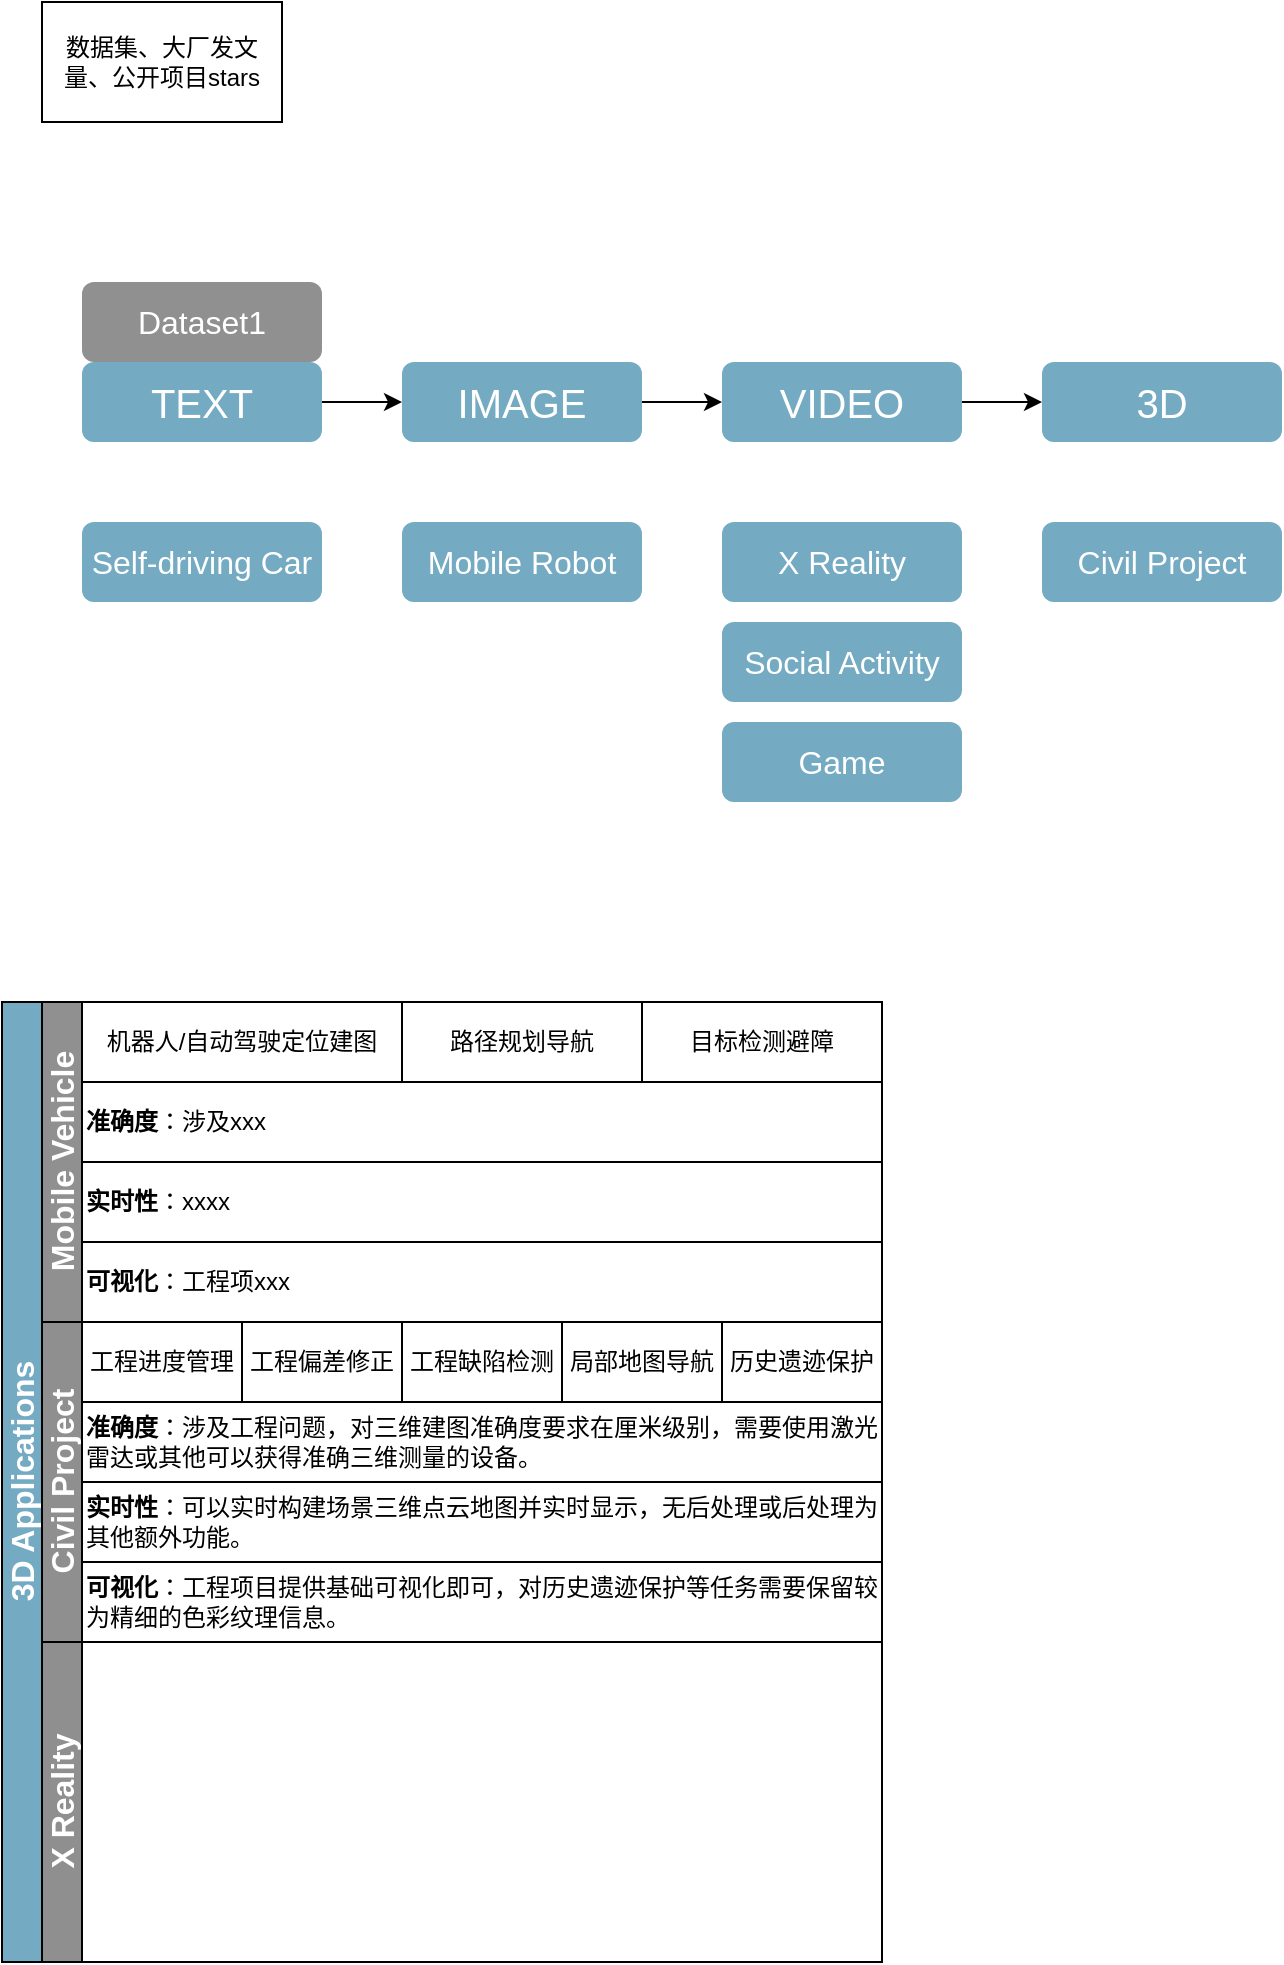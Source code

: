 <mxfile version="21.0.6" type="github">
  <diagram id="prtHgNgQTEPvFCAcTncT" name="Page-1">
    <mxGraphModel dx="1077" dy="594" grid="1" gridSize="10" guides="1" tooltips="1" connect="1" arrows="1" fold="1" page="1" pageScale="1" pageWidth="827" pageHeight="1169" math="0" shadow="0">
      <root>
        <mxCell id="0" />
        <mxCell id="1" parent="0" />
        <mxCell id="oZdQhtQClKmFtU5mLZvU-7" value="" style="edgeStyle=orthogonalEdgeStyle;rounded=0;orthogonalLoop=1;jettySize=auto;html=1;" edge="1" parent="1" source="oZdQhtQClKmFtU5mLZvU-1" target="oZdQhtQClKmFtU5mLZvU-4">
          <mxGeometry relative="1" as="geometry" />
        </mxCell>
        <mxCell id="oZdQhtQClKmFtU5mLZvU-1" value="&lt;font style=&quot;font-size: 20px;&quot; color=&quot;#ffffff&quot;&gt;TEXT&lt;/font&gt;" style="rounded=1;whiteSpace=wrap;html=1;fillColor=#74abc3;dashed=1;strokeColor=none;" vertex="1" parent="1">
          <mxGeometry x="40" y="200" width="120" height="40" as="geometry" />
        </mxCell>
        <mxCell id="oZdQhtQClKmFtU5mLZvU-2" value="数据集、大厂发文量、公开项目stars" style="rounded=0;whiteSpace=wrap;html=1;" vertex="1" parent="1">
          <mxGeometry x="20" y="20" width="120" height="60" as="geometry" />
        </mxCell>
        <mxCell id="oZdQhtQClKmFtU5mLZvU-3" value="&lt;font style=&quot;font-size: 16px;&quot; color=&quot;#ffffff&quot;&gt;Dataset1&lt;/font&gt;" style="rounded=1;whiteSpace=wrap;html=1;fillColor=#909090;dashed=1;strokeColor=none;glass=0;shadow=0;" vertex="1" parent="1">
          <mxGeometry x="40" y="160" width="120" height="40" as="geometry" />
        </mxCell>
        <mxCell id="oZdQhtQClKmFtU5mLZvU-9" value="" style="edgeStyle=orthogonalEdgeStyle;rounded=0;orthogonalLoop=1;jettySize=auto;html=1;" edge="1" parent="1" source="oZdQhtQClKmFtU5mLZvU-4" target="oZdQhtQClKmFtU5mLZvU-5">
          <mxGeometry relative="1" as="geometry" />
        </mxCell>
        <mxCell id="oZdQhtQClKmFtU5mLZvU-4" value="&lt;font style=&quot;font-size: 20px;&quot; color=&quot;#ffffff&quot;&gt;IMAGE&lt;/font&gt;" style="rounded=1;whiteSpace=wrap;html=1;fillColor=#74abc3;dashed=1;strokeColor=none;" vertex="1" parent="1">
          <mxGeometry x="200" y="200" width="120" height="40" as="geometry" />
        </mxCell>
        <mxCell id="oZdQhtQClKmFtU5mLZvU-10" value="" style="edgeStyle=orthogonalEdgeStyle;rounded=0;orthogonalLoop=1;jettySize=auto;html=1;" edge="1" parent="1" source="oZdQhtQClKmFtU5mLZvU-5" target="oZdQhtQClKmFtU5mLZvU-6">
          <mxGeometry relative="1" as="geometry" />
        </mxCell>
        <mxCell id="oZdQhtQClKmFtU5mLZvU-5" value="&lt;font color=&quot;#ffffff&quot;&gt;&lt;span style=&quot;font-size: 20px;&quot;&gt;VIDEO&lt;/span&gt;&lt;/font&gt;" style="rounded=1;whiteSpace=wrap;html=1;fillColor=#74abc3;dashed=1;strokeColor=none;" vertex="1" parent="1">
          <mxGeometry x="360" y="200" width="120" height="40" as="geometry" />
        </mxCell>
        <mxCell id="oZdQhtQClKmFtU5mLZvU-6" value="&lt;font style=&quot;font-size: 20px;&quot; color=&quot;#ffffff&quot;&gt;3D&lt;/font&gt;" style="rounded=1;whiteSpace=wrap;html=1;fillColor=#74abc3;dashed=1;strokeColor=none;" vertex="1" parent="1">
          <mxGeometry x="520" y="200" width="120" height="40" as="geometry" />
        </mxCell>
        <mxCell id="oZdQhtQClKmFtU5mLZvU-11" value="&lt;font style=&quot;font-size: 16px;&quot; color=&quot;#ffffff&quot;&gt;Self-driving Car&lt;/font&gt;" style="rounded=1;whiteSpace=wrap;html=1;fillColor=#74abc3;dashed=1;strokeColor=none;" vertex="1" parent="1">
          <mxGeometry x="40" y="280" width="120" height="40" as="geometry" />
        </mxCell>
        <mxCell id="oZdQhtQClKmFtU5mLZvU-12" value="&lt;font style=&quot;font-size: 16px;&quot; color=&quot;#ffffff&quot;&gt;Mobile Robot&lt;/font&gt;" style="rounded=1;whiteSpace=wrap;html=1;fillColor=#74abc3;dashed=1;strokeColor=none;" vertex="1" parent="1">
          <mxGeometry x="200" y="280" width="120" height="40" as="geometry" />
        </mxCell>
        <mxCell id="oZdQhtQClKmFtU5mLZvU-13" value="&lt;font style=&quot;font-size: 16px;&quot; color=&quot;#ffffff&quot;&gt;X Reality&lt;/font&gt;" style="rounded=1;whiteSpace=wrap;html=1;fillColor=#74abc3;dashed=1;strokeColor=none;" vertex="1" parent="1">
          <mxGeometry x="360" y="280" width="120" height="40" as="geometry" />
        </mxCell>
        <mxCell id="oZdQhtQClKmFtU5mLZvU-14" value="&lt;font style=&quot;font-size: 16px;&quot; color=&quot;#ffffff&quot;&gt;Civil Project&lt;/font&gt;" style="rounded=1;whiteSpace=wrap;html=1;fillColor=#74abc3;dashed=1;strokeColor=none;" vertex="1" parent="1">
          <mxGeometry x="520" y="280" width="120" height="40" as="geometry" />
        </mxCell>
        <mxCell id="oZdQhtQClKmFtU5mLZvU-15" value="&lt;font style=&quot;font-size: 16px;&quot; color=&quot;#ffffff&quot;&gt;Social Activity&lt;/font&gt;" style="rounded=1;whiteSpace=wrap;html=1;fillColor=#74abc3;dashed=1;strokeColor=none;" vertex="1" parent="1">
          <mxGeometry x="360" y="330" width="120" height="40" as="geometry" />
        </mxCell>
        <mxCell id="oZdQhtQClKmFtU5mLZvU-16" value="&lt;font style=&quot;font-size: 16px;&quot; color=&quot;#ffffff&quot;&gt;Game&lt;/font&gt;" style="rounded=1;whiteSpace=wrap;html=1;fillColor=#74abc3;dashed=1;strokeColor=none;" vertex="1" parent="1">
          <mxGeometry x="360" y="380" width="120" height="40" as="geometry" />
        </mxCell>
        <mxCell id="oZdQhtQClKmFtU5mLZvU-20" value="&lt;font style=&quot;font-size: 16px;&quot; color=&quot;#ffffff&quot;&gt;3D Applications&lt;/font&gt;" style="swimlane;childLayout=stackLayout;resizeParent=1;resizeParentMax=0;horizontal=0;startSize=20;horizontalStack=0;html=1;fillColor=#74abc3;rounded=0;" vertex="1" parent="1">
          <mxGeometry y="520" width="440" height="480" as="geometry">
            <mxRectangle x="80" y="510" width="40" height="60" as="alternateBounds" />
          </mxGeometry>
        </mxCell>
        <mxCell id="oZdQhtQClKmFtU5mLZvU-21" value="&lt;font style=&quot;font-size: 16px;&quot; color=&quot;#ffffff&quot;&gt;Mobile Vehicle&lt;/font&gt;" style="swimlane;startSize=20;horizontal=0;html=1;fillColor=#909090;" vertex="1" parent="oZdQhtQClKmFtU5mLZvU-20">
          <mxGeometry x="20" width="420" height="160" as="geometry">
            <mxRectangle x="20" width="420" height="30" as="alternateBounds" />
          </mxGeometry>
        </mxCell>
        <mxCell id="oZdQhtQClKmFtU5mLZvU-41" value="机器人/自动驾驶定位建图" style="whiteSpace=wrap;html=1;" vertex="1" parent="oZdQhtQClKmFtU5mLZvU-21">
          <mxGeometry x="20" width="160" height="40" as="geometry" />
        </mxCell>
        <mxCell id="oZdQhtQClKmFtU5mLZvU-42" value="&lt;b&gt;准确度&lt;/b&gt;：涉及xxx" style="whiteSpace=wrap;html=1;align=left;" vertex="1" parent="oZdQhtQClKmFtU5mLZvU-21">
          <mxGeometry x="20" y="40" width="400" height="40" as="geometry" />
        </mxCell>
        <mxCell id="oZdQhtQClKmFtU5mLZvU-44" value="&lt;b&gt;实时性&lt;/b&gt;：xxxx" style="whiteSpace=wrap;html=1;align=left;" vertex="1" parent="oZdQhtQClKmFtU5mLZvU-21">
          <mxGeometry x="20" y="80" width="400" height="40" as="geometry" />
        </mxCell>
        <mxCell id="oZdQhtQClKmFtU5mLZvU-45" value="&lt;b&gt;可视化&lt;/b&gt;：工程项xxx" style="whiteSpace=wrap;html=1;align=left;" vertex="1" parent="oZdQhtQClKmFtU5mLZvU-21">
          <mxGeometry x="20" y="120" width="400" height="40" as="geometry" />
        </mxCell>
        <mxCell id="oZdQhtQClKmFtU5mLZvU-50" value="路径规划导航" style="whiteSpace=wrap;html=1;" vertex="1" parent="oZdQhtQClKmFtU5mLZvU-21">
          <mxGeometry x="180" width="120" height="40" as="geometry" />
        </mxCell>
        <mxCell id="oZdQhtQClKmFtU5mLZvU-46" value="目标检测避障" style="whiteSpace=wrap;html=1;" vertex="1" parent="oZdQhtQClKmFtU5mLZvU-21">
          <mxGeometry x="300" width="120" height="40" as="geometry" />
        </mxCell>
        <mxCell id="oZdQhtQClKmFtU5mLZvU-23" value="&lt;font style=&quot;font-size: 16px;&quot; color=&quot;#ffffff&quot;&gt;Civil Project&lt;/font&gt;" style="swimlane;startSize=20;horizontal=0;html=1;fillColor=#8f8f8f;" vertex="1" parent="oZdQhtQClKmFtU5mLZvU-20">
          <mxGeometry x="20" y="160" width="420" height="160" as="geometry">
            <mxRectangle x="20" y="240" width="420" height="30" as="alternateBounds" />
          </mxGeometry>
        </mxCell>
        <mxCell id="oZdQhtQClKmFtU5mLZvU-29" value="工程进度管理" style="whiteSpace=wrap;html=1;" vertex="1" parent="oZdQhtQClKmFtU5mLZvU-23">
          <mxGeometry x="20" width="80" height="40" as="geometry" />
        </mxCell>
        <mxCell id="oZdQhtQClKmFtU5mLZvU-32" value="工程偏差修正" style="whiteSpace=wrap;html=1;" vertex="1" parent="oZdQhtQClKmFtU5mLZvU-23">
          <mxGeometry x="100" width="80" height="40" as="geometry" />
        </mxCell>
        <mxCell id="oZdQhtQClKmFtU5mLZvU-34" value="工程缺陷检测" style="whiteSpace=wrap;html=1;" vertex="1" parent="oZdQhtQClKmFtU5mLZvU-23">
          <mxGeometry x="180" width="80" height="40" as="geometry" />
        </mxCell>
        <mxCell id="oZdQhtQClKmFtU5mLZvU-35" value="局部地图导航" style="whiteSpace=wrap;html=1;" vertex="1" parent="oZdQhtQClKmFtU5mLZvU-23">
          <mxGeometry x="260" width="80" height="40" as="geometry" />
        </mxCell>
        <mxCell id="oZdQhtQClKmFtU5mLZvU-33" value="历史遗迹保护" style="whiteSpace=wrap;html=1;" vertex="1" parent="oZdQhtQClKmFtU5mLZvU-23">
          <mxGeometry x="340" width="80" height="40" as="geometry" />
        </mxCell>
        <mxCell id="oZdQhtQClKmFtU5mLZvU-37" value="&lt;b&gt;准确度&lt;/b&gt;：涉及工程问题，对三维建图准确度要求在厘米级别，需要使用激光雷达或其他可以获得准确三维测量的设备。" style="whiteSpace=wrap;html=1;align=left;" vertex="1" parent="oZdQhtQClKmFtU5mLZvU-23">
          <mxGeometry x="20" y="40" width="400" height="40" as="geometry" />
        </mxCell>
        <mxCell id="oZdQhtQClKmFtU5mLZvU-38" value="&lt;b&gt;实时性&lt;/b&gt;：可以实时构建场景三维点云地图并实时显示，无后处理或后处理为其他额外功能。" style="whiteSpace=wrap;html=1;align=left;" vertex="1" parent="oZdQhtQClKmFtU5mLZvU-23">
          <mxGeometry x="20" y="80" width="400" height="40" as="geometry" />
        </mxCell>
        <mxCell id="oZdQhtQClKmFtU5mLZvU-40" value="&lt;b&gt;可视化&lt;/b&gt;：工程项目提供基础可视化即可，对历史遗迹保护等任务需要保留较为精细的色彩纹理信息。" style="whiteSpace=wrap;html=1;align=left;" vertex="1" parent="oZdQhtQClKmFtU5mLZvU-23">
          <mxGeometry x="20" y="120" width="400" height="40" as="geometry" />
        </mxCell>
        <mxCell id="oZdQhtQClKmFtU5mLZvU-27" value="&lt;font style=&quot;font-size: 16px;&quot; color=&quot;#ffffff&quot;&gt;X Reality&lt;/font&gt;" style="swimlane;startSize=20;horizontal=0;html=1;fillColor=#8f8f8f;" vertex="1" parent="oZdQhtQClKmFtU5mLZvU-20">
          <mxGeometry x="20" y="320" width="420" height="160" as="geometry">
            <mxRectangle x="20" y="60" width="460" height="30" as="alternateBounds" />
          </mxGeometry>
        </mxCell>
      </root>
    </mxGraphModel>
  </diagram>
</mxfile>
